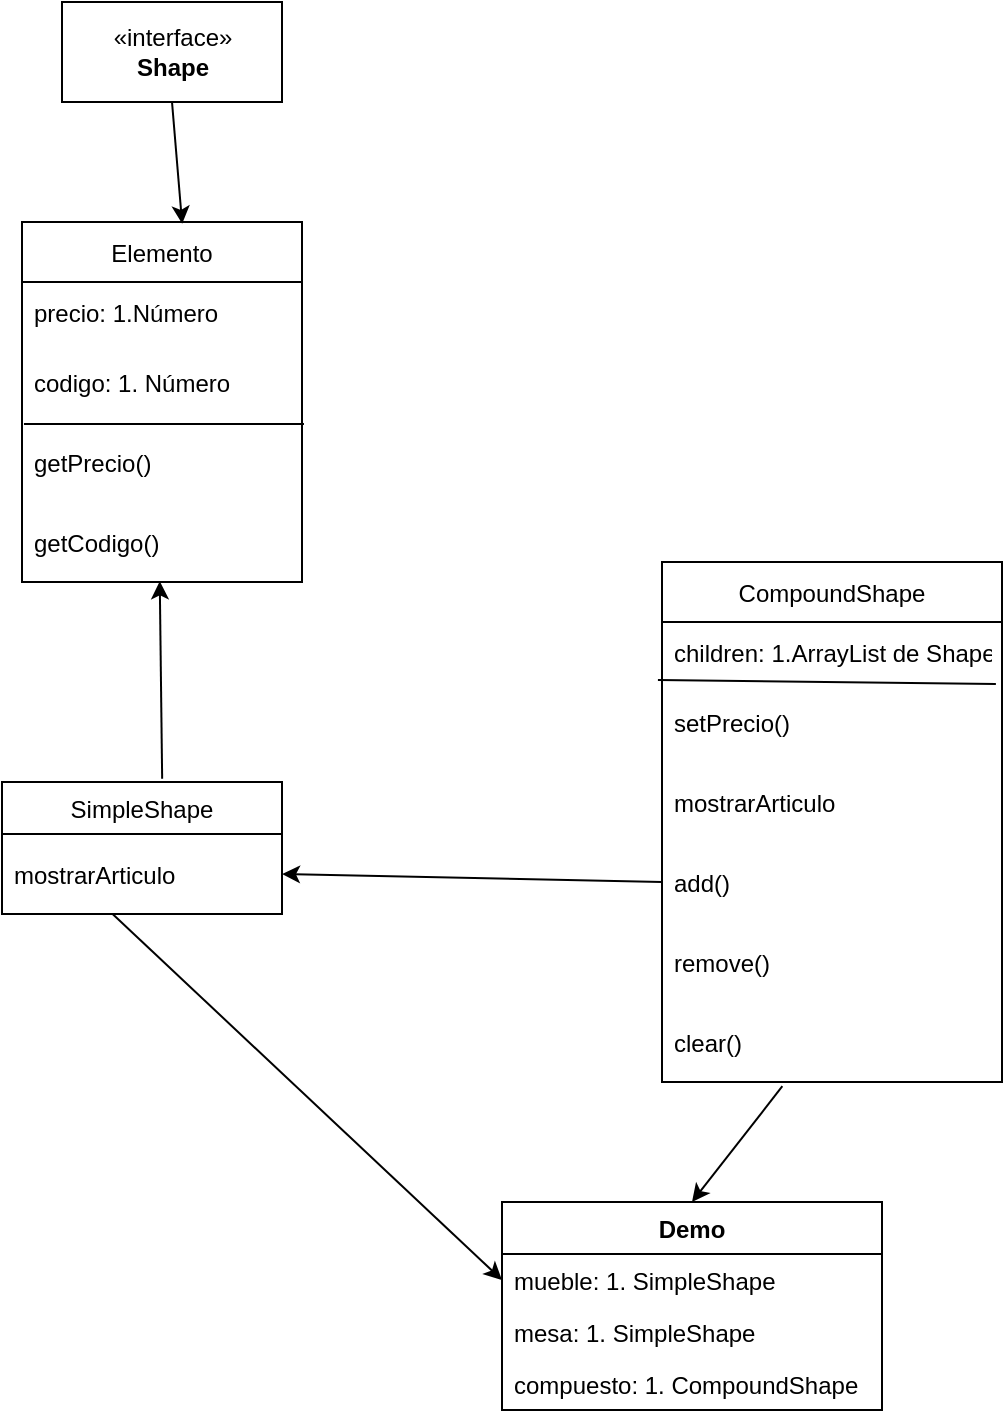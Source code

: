 <mxfile version="17.4.0" type="github">
  <diagram id="C5RBs43oDa-KdzZeNtuy" name="Page-1">
    <mxGraphModel dx="477" dy="227" grid="1" gridSize="10" guides="1" tooltips="1" connect="1" arrows="1" fold="1" page="1" pageScale="1" pageWidth="827" pageHeight="1169" math="0" shadow="0">
      <root>
        <mxCell id="WIyWlLk6GJQsqaUBKTNV-0" />
        <mxCell id="WIyWlLk6GJQsqaUBKTNV-1" parent="WIyWlLk6GJQsqaUBKTNV-0" />
        <mxCell id="W2CvU2Op3bPL51D8KJHl-0" value="Elemento" style="swimlane;fontStyle=0;childLayout=stackLayout;horizontal=1;startSize=30;horizontalStack=0;resizeParent=1;resizeParentMax=0;resizeLast=0;collapsible=1;marginBottom=0;" vertex="1" parent="WIyWlLk6GJQsqaUBKTNV-1">
          <mxGeometry x="40" y="430" width="140" height="180" as="geometry" />
        </mxCell>
        <mxCell id="W2CvU2Op3bPL51D8KJHl-2" value="precio: 1.Número" style="text;strokeColor=none;fillColor=none;align=left;verticalAlign=middle;spacingLeft=4;spacingRight=4;overflow=hidden;points=[[0,0.5],[1,0.5]];portConstraint=eastwest;rotatable=0;" vertex="1" parent="W2CvU2Op3bPL51D8KJHl-0">
          <mxGeometry y="30" width="140" height="30" as="geometry" />
        </mxCell>
        <mxCell id="W2CvU2Op3bPL51D8KJHl-8" value="codigo: 1. Número" style="text;strokeColor=none;fillColor=none;align=left;verticalAlign=middle;spacingLeft=4;spacingRight=4;overflow=hidden;points=[[0,0.5],[1,0.5]];portConstraint=eastwest;rotatable=0;" vertex="1" parent="W2CvU2Op3bPL51D8KJHl-0">
          <mxGeometry y="60" width="140" height="40" as="geometry" />
        </mxCell>
        <mxCell id="W2CvU2Op3bPL51D8KJHl-3" value="getPrecio()" style="text;strokeColor=none;fillColor=none;align=left;verticalAlign=middle;spacingLeft=4;spacingRight=4;overflow=hidden;points=[[0,0.5],[1,0.5]];portConstraint=eastwest;rotatable=0;" vertex="1" parent="W2CvU2Op3bPL51D8KJHl-0">
          <mxGeometry y="100" width="140" height="40" as="geometry" />
        </mxCell>
        <mxCell id="W2CvU2Op3bPL51D8KJHl-9" value="getCodigo()" style="text;strokeColor=none;fillColor=none;align=left;verticalAlign=middle;spacingLeft=4;spacingRight=4;overflow=hidden;points=[[0,0.5],[1,0.5]];portConstraint=eastwest;rotatable=0;" vertex="1" parent="W2CvU2Op3bPL51D8KJHl-0">
          <mxGeometry y="140" width="140" height="40" as="geometry" />
        </mxCell>
        <mxCell id="W2CvU2Op3bPL51D8KJHl-10" value="" style="endArrow=none;html=1;rounded=0;exitX=0.007;exitY=0.025;exitDx=0;exitDy=0;exitPerimeter=0;entryX=1.007;entryY=0.025;entryDx=0;entryDy=0;entryPerimeter=0;" edge="1" parent="W2CvU2Op3bPL51D8KJHl-0" source="W2CvU2Op3bPL51D8KJHl-3" target="W2CvU2Op3bPL51D8KJHl-3">
          <mxGeometry width="50" height="50" relative="1" as="geometry">
            <mxPoint x="250" y="200" as="sourcePoint" />
            <mxPoint x="300" y="150" as="targetPoint" />
          </mxGeometry>
        </mxCell>
        <mxCell id="W2CvU2Op3bPL51D8KJHl-11" value="«interface»&lt;br&gt;&lt;b&gt;Shape&lt;/b&gt;" style="html=1;" vertex="1" parent="WIyWlLk6GJQsqaUBKTNV-1">
          <mxGeometry x="60" y="320" width="110" height="50" as="geometry" />
        </mxCell>
        <mxCell id="W2CvU2Op3bPL51D8KJHl-12" value="SimpleShape" style="swimlane;fontStyle=0;childLayout=stackLayout;horizontal=1;startSize=26;fillColor=none;horizontalStack=0;resizeParent=1;resizeParentMax=0;resizeLast=0;collapsible=1;marginBottom=0;" vertex="1" parent="WIyWlLk6GJQsqaUBKTNV-1">
          <mxGeometry x="30" y="710" width="140" height="66" as="geometry" />
        </mxCell>
        <mxCell id="W2CvU2Op3bPL51D8KJHl-16" value="mostrarArticulo" style="text;strokeColor=none;fillColor=none;align=left;verticalAlign=middle;spacingLeft=4;spacingRight=4;overflow=hidden;points=[[0,0.5],[1,0.5]];portConstraint=eastwest;rotatable=0;" vertex="1" parent="W2CvU2Op3bPL51D8KJHl-12">
          <mxGeometry y="26" width="140" height="40" as="geometry" />
        </mxCell>
        <mxCell id="W2CvU2Op3bPL51D8KJHl-17" value="CompoundShape" style="swimlane;fontStyle=0;childLayout=stackLayout;horizontal=1;startSize=30;horizontalStack=0;resizeParent=1;resizeParentMax=0;resizeLast=0;collapsible=1;marginBottom=0;" vertex="1" parent="WIyWlLk6GJQsqaUBKTNV-1">
          <mxGeometry x="360" y="600" width="170" height="260" as="geometry" />
        </mxCell>
        <mxCell id="W2CvU2Op3bPL51D8KJHl-18" value="children: 1.ArrayList de Shape" style="text;strokeColor=none;fillColor=none;align=left;verticalAlign=middle;spacingLeft=4;spacingRight=4;overflow=hidden;points=[[0,0.5],[1,0.5]];portConstraint=eastwest;rotatable=0;" vertex="1" parent="W2CvU2Op3bPL51D8KJHl-17">
          <mxGeometry y="30" width="170" height="30" as="geometry" />
        </mxCell>
        <mxCell id="W2CvU2Op3bPL51D8KJHl-19" value="setPrecio()" style="text;strokeColor=none;fillColor=none;align=left;verticalAlign=middle;spacingLeft=4;spacingRight=4;overflow=hidden;points=[[0,0.5],[1,0.5]];portConstraint=eastwest;rotatable=0;" vertex="1" parent="W2CvU2Op3bPL51D8KJHl-17">
          <mxGeometry y="60" width="170" height="40" as="geometry" />
        </mxCell>
        <mxCell id="W2CvU2Op3bPL51D8KJHl-20" value="mostrarArticulo" style="text;strokeColor=none;fillColor=none;align=left;verticalAlign=middle;spacingLeft=4;spacingRight=4;overflow=hidden;points=[[0,0.5],[1,0.5]];portConstraint=eastwest;rotatable=0;" vertex="1" parent="W2CvU2Op3bPL51D8KJHl-17">
          <mxGeometry y="100" width="170" height="40" as="geometry" />
        </mxCell>
        <mxCell id="W2CvU2Op3bPL51D8KJHl-21" value="add()" style="text;strokeColor=none;fillColor=none;align=left;verticalAlign=middle;spacingLeft=4;spacingRight=4;overflow=hidden;points=[[0,0.5],[1,0.5]];portConstraint=eastwest;rotatable=0;" vertex="1" parent="W2CvU2Op3bPL51D8KJHl-17">
          <mxGeometry y="140" width="170" height="40" as="geometry" />
        </mxCell>
        <mxCell id="W2CvU2Op3bPL51D8KJHl-22" value="" style="endArrow=none;html=1;rounded=0;exitX=-0.012;exitY=-0.025;exitDx=0;exitDy=0;exitPerimeter=0;entryX=0.982;entryY=0.025;entryDx=0;entryDy=0;entryPerimeter=0;" edge="1" parent="W2CvU2Op3bPL51D8KJHl-17" source="W2CvU2Op3bPL51D8KJHl-19" target="W2CvU2Op3bPL51D8KJHl-19">
          <mxGeometry width="50" height="50" relative="1" as="geometry">
            <mxPoint x="250" y="200" as="sourcePoint" />
            <mxPoint x="300" y="150" as="targetPoint" />
            <Array as="points" />
          </mxGeometry>
        </mxCell>
        <mxCell id="W2CvU2Op3bPL51D8KJHl-23" value="remove()" style="text;strokeColor=none;fillColor=none;align=left;verticalAlign=middle;spacingLeft=4;spacingRight=4;overflow=hidden;points=[[0,0.5],[1,0.5]];portConstraint=eastwest;rotatable=0;" vertex="1" parent="W2CvU2Op3bPL51D8KJHl-17">
          <mxGeometry y="180" width="170" height="40" as="geometry" />
        </mxCell>
        <mxCell id="W2CvU2Op3bPL51D8KJHl-24" value="clear()" style="text;strokeColor=none;fillColor=none;align=left;verticalAlign=middle;spacingLeft=4;spacingRight=4;overflow=hidden;points=[[0,0.5],[1,0.5]];portConstraint=eastwest;rotatable=0;" vertex="1" parent="W2CvU2Op3bPL51D8KJHl-17">
          <mxGeometry y="220" width="170" height="40" as="geometry" />
        </mxCell>
        <mxCell id="W2CvU2Op3bPL51D8KJHl-29" value="Demo" style="swimlane;fontStyle=1;align=center;verticalAlign=top;childLayout=stackLayout;horizontal=1;startSize=26;horizontalStack=0;resizeParent=1;resizeParentMax=0;resizeLast=0;collapsible=1;marginBottom=0;" vertex="1" parent="WIyWlLk6GJQsqaUBKTNV-1">
          <mxGeometry x="280" y="920" width="190" height="104" as="geometry" />
        </mxCell>
        <mxCell id="W2CvU2Op3bPL51D8KJHl-30" value="mueble: 1. SimpleShape" style="text;strokeColor=none;fillColor=none;align=left;verticalAlign=top;spacingLeft=4;spacingRight=4;overflow=hidden;rotatable=0;points=[[0,0.5],[1,0.5]];portConstraint=eastwest;" vertex="1" parent="W2CvU2Op3bPL51D8KJHl-29">
          <mxGeometry y="26" width="190" height="26" as="geometry" />
        </mxCell>
        <mxCell id="W2CvU2Op3bPL51D8KJHl-32" value="mesa: 1. SimpleShape" style="text;strokeColor=none;fillColor=none;align=left;verticalAlign=top;spacingLeft=4;spacingRight=4;overflow=hidden;rotatable=0;points=[[0,0.5],[1,0.5]];portConstraint=eastwest;" vertex="1" parent="W2CvU2Op3bPL51D8KJHl-29">
          <mxGeometry y="52" width="190" height="26" as="geometry" />
        </mxCell>
        <mxCell id="W2CvU2Op3bPL51D8KJHl-38" value="compuesto: 1. CompoundShape" style="text;strokeColor=none;fillColor=none;align=left;verticalAlign=top;spacingLeft=4;spacingRight=4;overflow=hidden;rotatable=0;points=[[0,0.5],[1,0.5]];portConstraint=eastwest;" vertex="1" parent="W2CvU2Op3bPL51D8KJHl-29">
          <mxGeometry y="78" width="190" height="26" as="geometry" />
        </mxCell>
        <mxCell id="W2CvU2Op3bPL51D8KJHl-33" value="" style="endArrow=classic;html=1;rounded=0;entryX=0.572;entryY=0.005;entryDx=0;entryDy=0;exitX=0.5;exitY=1;exitDx=0;exitDy=0;entryPerimeter=0;" edge="1" parent="WIyWlLk6GJQsqaUBKTNV-1" source="W2CvU2Op3bPL51D8KJHl-11" target="W2CvU2Op3bPL51D8KJHl-0">
          <mxGeometry width="50" height="50" relative="1" as="geometry">
            <mxPoint x="380" y="650" as="sourcePoint" />
            <mxPoint x="430" y="600" as="targetPoint" />
          </mxGeometry>
        </mxCell>
        <mxCell id="W2CvU2Op3bPL51D8KJHl-34" value="" style="endArrow=classic;html=1;rounded=0;entryX=0.492;entryY=0.991;entryDx=0;entryDy=0;entryPerimeter=0;exitX=0.572;exitY=-0.025;exitDx=0;exitDy=0;exitPerimeter=0;" edge="1" parent="WIyWlLk6GJQsqaUBKTNV-1" source="W2CvU2Op3bPL51D8KJHl-12" target="W2CvU2Op3bPL51D8KJHl-9">
          <mxGeometry width="50" height="50" relative="1" as="geometry">
            <mxPoint x="380" y="650" as="sourcePoint" />
            <mxPoint x="430" y="600" as="targetPoint" />
          </mxGeometry>
        </mxCell>
        <mxCell id="W2CvU2Op3bPL51D8KJHl-35" value="" style="endArrow=classic;html=1;rounded=0;entryX=1;entryY=0.5;entryDx=0;entryDy=0;exitX=0;exitY=0.5;exitDx=0;exitDy=0;" edge="1" parent="WIyWlLk6GJQsqaUBKTNV-1" source="W2CvU2Op3bPL51D8KJHl-21" target="W2CvU2Op3bPL51D8KJHl-16">
          <mxGeometry width="50" height="50" relative="1" as="geometry">
            <mxPoint x="380" y="650" as="sourcePoint" />
            <mxPoint x="430" y="600" as="targetPoint" />
          </mxGeometry>
        </mxCell>
        <mxCell id="W2CvU2Op3bPL51D8KJHl-36" value="" style="endArrow=classic;html=1;rounded=0;entryX=0.5;entryY=0;entryDx=0;entryDy=0;exitX=0.354;exitY=1.053;exitDx=0;exitDy=0;exitPerimeter=0;" edge="1" parent="WIyWlLk6GJQsqaUBKTNV-1" source="W2CvU2Op3bPL51D8KJHl-24" target="W2CvU2Op3bPL51D8KJHl-29">
          <mxGeometry width="50" height="50" relative="1" as="geometry">
            <mxPoint x="380" y="950" as="sourcePoint" />
            <mxPoint x="430" y="900" as="targetPoint" />
          </mxGeometry>
        </mxCell>
        <mxCell id="W2CvU2Op3bPL51D8KJHl-37" value="" style="endArrow=classic;html=1;rounded=0;exitX=0.394;exitY=0.997;exitDx=0;exitDy=0;exitPerimeter=0;entryX=0;entryY=0.5;entryDx=0;entryDy=0;" edge="1" parent="WIyWlLk6GJQsqaUBKTNV-1" source="W2CvU2Op3bPL51D8KJHl-16" target="W2CvU2Op3bPL51D8KJHl-30">
          <mxGeometry width="50" height="50" relative="1" as="geometry">
            <mxPoint x="380" y="950" as="sourcePoint" />
            <mxPoint x="430" y="900" as="targetPoint" />
          </mxGeometry>
        </mxCell>
      </root>
    </mxGraphModel>
  </diagram>
</mxfile>

